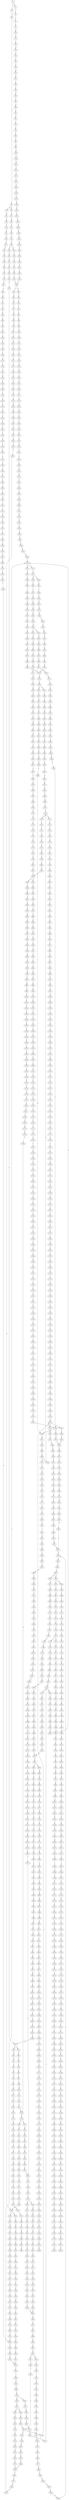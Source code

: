strict digraph  {
	S0 -> S1 [ label = T ];
	S0 -> S2 [ label = C ];
	S1 -> S3 [ label = T ];
	S2 -> S4 [ label = T ];
	S3 -> S5 [ label = T ];
	S4 -> S6 [ label = T ];
	S5 -> S7 [ label = G ];
	S6 -> S8 [ label = G ];
	S6 -> S9 [ label = A ];
	S7 -> S10 [ label = A ];
	S8 -> S11 [ label = A ];
	S9 -> S12 [ label = A ];
	S10 -> S13 [ label = A ];
	S11 -> S14 [ label = A ];
	S12 -> S15 [ label = A ];
	S13 -> S16 [ label = C ];
	S14 -> S17 [ label = C ];
	S15 -> S18 [ label = C ];
	S16 -> S19 [ label = A ];
	S17 -> S20 [ label = A ];
	S18 -> S21 [ label = A ];
	S19 -> S22 [ label = G ];
	S20 -> S23 [ label = G ];
	S21 -> S24 [ label = G ];
	S22 -> S25 [ label = T ];
	S23 -> S26 [ label = G ];
	S24 -> S27 [ label = G ];
	S25 -> S28 [ label = T ];
	S26 -> S29 [ label = G ];
	S26 -> S30 [ label = T ];
	S27 -> S31 [ label = T ];
	S28 -> S32 [ label = G ];
	S29 -> S33 [ label = T ];
	S30 -> S34 [ label = C ];
	S31 -> S35 [ label = C ];
	S32 -> S36 [ label = A ];
	S33 -> S37 [ label = C ];
	S34 -> S38 [ label = C ];
	S35 -> S39 [ label = T ];
	S36 -> S40 [ label = C ];
	S37 -> S41 [ label = C ];
	S38 -> S42 [ label = C ];
	S39 -> S43 [ label = C ];
	S40 -> S44 [ label = T ];
	S41 -> S45 [ label = G ];
	S42 -> S46 [ label = T ];
	S43 -> S47 [ label = T ];
	S44 -> S48 [ label = G ];
	S45 -> S49 [ label = C ];
	S46 -> S50 [ label = T ];
	S47 -> S51 [ label = C ];
	S48 -> S52 [ label = T ];
	S49 -> S53 [ label = C ];
	S50 -> S54 [ label = C ];
	S51 -> S55 [ label = C ];
	S52 -> S56 [ label = A ];
	S53 -> S57 [ label = G ];
	S54 -> S58 [ label = T ];
	S54 -> S59 [ label = G ];
	S55 -> S60 [ label = G ];
	S56 -> S61 [ label = C ];
	S57 -> S62 [ label = C ];
	S57 -> S63 [ label = G ];
	S58 -> S64 [ label = C ];
	S59 -> S65 [ label = C ];
	S60 -> S66 [ label = T ];
	S61 -> S67 [ label = A ];
	S62 -> S68 [ label = A ];
	S63 -> S69 [ label = A ];
	S64 -> S70 [ label = G ];
	S65 -> S71 [ label = A ];
	S66 -> S72 [ label = A ];
	S67 -> S73 [ label = C ];
	S68 -> S74 [ label = C ];
	S69 -> S75 [ label = A ];
	S70 -> S76 [ label = T ];
	S71 -> S77 [ label = C ];
	S72 -> S78 [ label = C ];
	S73 -> S79 [ label = T ];
	S74 -> S80 [ label = G ];
	S75 -> S81 [ label = C ];
	S76 -> S82 [ label = A ];
	S77 -> S83 [ label = G ];
	S78 -> S84 [ label = A ];
	S79 -> S85 [ label = T ];
	S80 -> S86 [ label = C ];
	S81 -> S87 [ label = T ];
	S82 -> S88 [ label = C ];
	S83 -> S89 [ label = T ];
	S84 -> S90 [ label = T ];
	S85 -> S91 [ label = G ];
	S86 -> S92 [ label = G ];
	S87 -> S93 [ label = G ];
	S88 -> S94 [ label = G ];
	S89 -> S95 [ label = G ];
	S90 -> S96 [ label = G ];
	S91 -> S97 [ label = G ];
	S92 -> S98 [ label = C ];
	S93 -> S99 [ label = C ];
	S94 -> S100 [ label = G ];
	S95 -> S101 [ label = G ];
	S96 -> S102 [ label = G ];
	S97 -> S103 [ label = A ];
	S98 -> S104 [ label = A ];
	S99 -> S105 [ label = A ];
	S100 -> S106 [ label = C ];
	S101 -> S107 [ label = C ];
	S102 -> S108 [ label = C ];
	S103 -> S109 [ label = G ];
	S104 -> S110 [ label = G ];
	S105 -> S111 [ label = A ];
	S106 -> S112 [ label = T ];
	S107 -> S113 [ label = G ];
	S108 -> S114 [ label = G ];
	S109 -> S115 [ label = A ];
	S110 -> S116 [ label = C ];
	S111 -> S117 [ label = C ];
	S112 -> S118 [ label = A ];
	S113 -> S119 [ label = T ];
	S114 -> S120 [ label = C ];
	S115 -> S121 [ label = C ];
	S116 -> S122 [ label = C ];
	S117 -> S123 [ label = C ];
	S118 -> S124 [ label = C ];
	S119 -> S125 [ label = C ];
	S120 -> S126 [ label = C ];
	S121 -> S127 [ label = C ];
	S122 -> S128 [ label = G ];
	S123 -> S129 [ label = A ];
	S124 -> S130 [ label = T ];
	S125 -> S131 [ label = C ];
	S126 -> S132 [ label = C ];
	S127 -> S133 [ label = C ];
	S128 -> S134 [ label = G ];
	S129 -> S135 [ label = G ];
	S130 -> S136 [ label = G ];
	S131 -> S137 [ label = C ];
	S132 -> S138 [ label = C ];
	S133 -> S139 [ label = C ];
	S134 -> S140 [ label = C ];
	S134 -> S141 [ label = T ];
	S135 -> S142 [ label = A ];
	S136 -> S143 [ label = G ];
	S137 -> S144 [ label = C ];
	S138 -> S145 [ label = C ];
	S139 -> S146 [ label = C ];
	S140 -> S147 [ label = A ];
	S141 -> S148 [ label = G ];
	S142 -> S149 [ label = A ];
	S143 -> S150 [ label = T ];
	S144 -> S151 [ label = A ];
	S145 -> S152 [ label = A ];
	S146 -> S153 [ label = C ];
	S147 -> S154 [ label = C ];
	S148 -> S155 [ label = G ];
	S149 -> S156 [ label = C ];
	S150 -> S157 [ label = G ];
	S151 -> S158 [ label = C ];
	S152 -> S159 [ label = C ];
	S153 -> S160 [ label = T ];
	S154 -> S161 [ label = T ];
	S155 -> S162 [ label = A ];
	S156 -> S163 [ label = A ];
	S157 -> S164 [ label = C ];
	S158 -> S165 [ label = T ];
	S159 -> S166 [ label = T ];
	S160 -> S167 [ label = T ];
	S161 -> S168 [ label = T ];
	S162 -> S169 [ label = A ];
	S163 -> S170 [ label = G ];
	S164 -> S171 [ label = T ];
	S165 -> S172 [ label = T ];
	S166 -> S173 [ label = T ];
	S167 -> S174 [ label = C ];
	S168 -> S175 [ label = C ];
	S169 -> S176 [ label = G ];
	S170 -> S177 [ label = C ];
	S171 -> S178 [ label = A ];
	S172 -> S179 [ label = G ];
	S173 -> S180 [ label = T ];
	S174 -> S181 [ label = A ];
	S175 -> S182 [ label = A ];
	S176 -> S183 [ label = A ];
	S177 -> S184 [ label = C ];
	S178 -> S185 [ label = C ];
	S179 -> S186 [ label = A ];
	S180 -> S187 [ label = A ];
	S181 -> S188 [ label = G ];
	S182 -> S189 [ label = G ];
	S183 -> S190 [ label = A ];
	S184 -> S191 [ label = G ];
	S185 -> S192 [ label = T ];
	S186 -> S193 [ label = G ];
	S187 -> S194 [ label = G ];
	S188 -> S195 [ label = A ];
	S189 -> S196 [ label = C ];
	S190 -> S197 [ label = C ];
	S191 -> S198 [ label = T ];
	S192 -> S199 [ label = G ];
	S193 -> S200 [ label = C ];
	S194 -> S201 [ label = C ];
	S195 -> S202 [ label = G ];
	S196 -> S203 [ label = C ];
	S197 -> S204 [ label = G ];
	S198 -> S205 [ label = C ];
	S199 -> S206 [ label = T ];
	S200 -> S207 [ label = C ];
	S201 -> S208 [ label = C ];
	S202 -> S209 [ label = G ];
	S203 -> S210 [ label = G ];
	S204 -> S211 [ label = G ];
	S205 -> S212 [ label = C ];
	S206 -> S213 [ label = A ];
	S207 -> S214 [ label = G ];
	S208 -> S215 [ label = G ];
	S209 -> S216 [ label = T ];
	S210 -> S217 [ label = C ];
	S211 -> S218 [ label = C ];
	S212 -> S219 [ label = T ];
	S213 -> S220 [ label = A ];
	S214 -> S221 [ label = C ];
	S215 -> S222 [ label = T ];
	S216 -> S223 [ label = C ];
	S217 -> S224 [ label = C ];
	S218 -> S225 [ label = A ];
	S219 -> S226 [ label = C ];
	S220 -> S227 [ label = C ];
	S221 -> S228 [ label = C ];
	S222 -> S229 [ label = C ];
	S223 -> S230 [ label = C ];
	S224 -> S231 [ label = C ];
	S225 -> S232 [ label = C ];
	S226 -> S233 [ label = T ];
	S227 -> S234 [ label = A ];
	S228 -> S235 [ label = C ];
	S229 -> S236 [ label = C ];
	S230 -> S237 [ label = C ];
	S231 -> S238 [ label = C ];
	S232 -> S239 [ label = C ];
	S232 -> S240 [ label = T ];
	S233 -> S241 [ label = G ];
	S234 -> S242 [ label = C ];
	S235 -> S243 [ label = C ];
	S236 -> S244 [ label = C ];
	S237 -> S245 [ label = T ];
	S238 -> S246 [ label = T ];
	S239 -> S247 [ label = G ];
	S240 -> S248 [ label = G ];
	S241 -> S249 [ label = T ];
	S242 -> S250 [ label = A ];
	S243 -> S246 [ label = T ];
	S244 -> S251 [ label = A ];
	S245 -> S252 [ label = T ];
	S246 -> S253 [ label = T ];
	S246 -> S254 [ label = C ];
	S247 -> S255 [ label = G ];
	S248 -> S256 [ label = G ];
	S249 -> S257 [ label = C ];
	S250 -> S258 [ label = C ];
	S251 -> S259 [ label = C ];
	S252 -> S54 [ label = C ];
	S253 -> S260 [ label = C ];
	S254 -> S261 [ label = C ];
	S255 -> S262 [ label = G ];
	S256 -> S263 [ label = G ];
	S257 -> S264 [ label = G ];
	S258 -> S265 [ label = G ];
	S259 -> S266 [ label = C ];
	S260 -> S267 [ label = A ];
	S261 -> S268 [ label = A ];
	S262 -> S269 [ label = A ];
	S263 -> S270 [ label = A ];
	S264 -> S271 [ label = T ];
	S265 -> S272 [ label = C ];
	S266 -> S273 [ label = A ];
	S267 -> S274 [ label = C ];
	S268 -> S275 [ label = C ];
	S269 -> S276 [ label = A ];
	S270 -> S277 [ label = A ];
	S271 -> S278 [ label = G ];
	S272 -> S279 [ label = T ];
	S273 -> S280 [ label = C ];
	S274 -> S281 [ label = G ];
	S275 -> S282 [ label = C ];
	S276 -> S283 [ label = T ];
	S277 -> S284 [ label = C ];
	S278 -> S285 [ label = G ];
	S279 -> S286 [ label = C ];
	S280 -> S287 [ label = C ];
	S281 -> S288 [ label = C ];
	S282 -> S289 [ label = C ];
	S283 -> S290 [ label = T ];
	S284 -> S291 [ label = T ];
	S285 -> S292 [ label = T ];
	S286 -> S293 [ label = C ];
	S287 -> S294 [ label = G ];
	S288 -> S295 [ label = T ];
	S289 -> S296 [ label = G ];
	S290 -> S297 [ label = G ];
	S291 -> S298 [ label = G ];
	S292 -> S299 [ label = A ];
	S293 -> S300 [ label = T ];
	S294 -> S301 [ label = A ];
	S295 -> S302 [ label = C ];
	S296 -> S303 [ label = C ];
	S297 -> S304 [ label = A ];
	S298 -> S305 [ label = G ];
	S300 -> S306 [ label = A ];
	S301 -> S307 [ label = T ];
	S302 -> S308 [ label = C ];
	S303 -> S309 [ label = C ];
	S304 -> S310 [ label = A ];
	S305 -> S311 [ label = A ];
	S306 -> S312 [ label = G ];
	S307 -> S313 [ label = C ];
	S308 -> S314 [ label = G ];
	S309 -> S315 [ label = G ];
	S310 -> S316 [ label = C ];
	S311 -> S317 [ label = C ];
	S312 -> S318 [ label = A ];
	S313 -> S319 [ label = G ];
	S314 -> S320 [ label = G ];
	S315 -> S321 [ label = G ];
	S316 -> S322 [ label = C ];
	S317 -> S323 [ label = C ];
	S318 -> S324 [ label = A ];
	S319 -> S325 [ label = G ];
	S320 -> S326 [ label = T ];
	S321 -> S327 [ label = T ];
	S322 -> S328 [ label = C ];
	S323 -> S329 [ label = C ];
	S324 -> S330 [ label = C ];
	S325 -> S331 [ label = T ];
	S326 -> S332 [ label = T ];
	S327 -> S333 [ label = C ];
	S328 -> S334 [ label = G ];
	S329 -> S335 [ label = G ];
	S330 -> S336 [ label = T ];
	S331 -> S337 [ label = T ];
	S332 -> S338 [ label = G ];
	S333 -> S339 [ label = C ];
	S334 -> S340 [ label = T ];
	S335 -> S341 [ label = T ];
	S336 -> S342 [ label = T ];
	S337 -> S343 [ label = C ];
	S338 -> S344 [ label = C ];
	S339 -> S345 [ label = C ];
	S340 -> S346 [ label = C ];
	S341 -> S347 [ label = C ];
	S342 -> S348 [ label = C ];
	S343 -> S349 [ label = C ];
	S344 -> S350 [ label = A ];
	S345 -> S351 [ label = A ];
	S346 -> S352 [ label = T ];
	S347 -> S353 [ label = T ];
	S348 -> S354 [ label = A ];
	S349 -> S355 [ label = A ];
	S350 -> S356 [ label = C ];
	S351 -> S357 [ label = G ];
	S352 -> S358 [ label = C ];
	S353 -> S359 [ label = C ];
	S354 -> S360 [ label = A ];
	S355 -> S361 [ label = G ];
	S356 -> S362 [ label = T ];
	S357 -> S363 [ label = T ];
	S358 -> S364 [ label = G ];
	S359 -> S364 [ label = G ];
	S360 -> S365 [ label = C ];
	S361 -> S366 [ label = T ];
	S362 -> S367 [ label = G ];
	S363 -> S368 [ label = G ];
	S364 -> S369 [ label = G ];
	S365 -> S370 [ label = C ];
	S365 -> S371 [ label = T ];
	S366 -> S372 [ label = G ];
	S367 -> S373 [ label = G ];
	S368 -> S374 [ label = G ];
	S369 -> S375 [ label = C ];
	S370 -> S376 [ label = G ];
	S371 -> S377 [ label = G ];
	S372 -> S378 [ label = G ];
	S373 -> S379 [ label = T ];
	S374 -> S380 [ label = T ];
	S375 -> S381 [ label = A ];
	S376 -> S382 [ label = G ];
	S377 -> S383 [ label = G ];
	S377 -> S384 [ label = C ];
	S378 -> S385 [ label = T ];
	S379 -> S386 [ label = C ];
	S380 -> S387 [ label = C ];
	S381 -> S388 [ label = C ];
	S382 -> S389 [ label = C ];
	S383 -> S390 [ label = C ];
	S384 -> S391 [ label = C ];
	S385 -> S392 [ label = C ];
	S386 -> S393 [ label = G ];
	S387 -> S394 [ label = G ];
	S388 -> S395 [ label = C ];
	S389 -> S396 [ label = C ];
	S390 -> S397 [ label = C ];
	S391 -> S398 [ label = C ];
	S392 -> S394 [ label = G ];
	S393 -> S399 [ label = T ];
	S394 -> S400 [ label = T ];
	S395 -> S401 [ label = G ];
	S396 -> S402 [ label = C ];
	S397 -> S403 [ label = C ];
	S398 -> S404 [ label = T ];
	S399 -> S405 [ label = C ];
	S400 -> S406 [ label = C ];
	S401 -> S407 [ label = A ];
	S402 -> S408 [ label = A ];
	S403 -> S409 [ label = A ];
	S404 -> S410 [ label = A ];
	S405 -> S411 [ label = C ];
	S406 -> S412 [ label = C ];
	S407 -> S413 [ label = G ];
	S407 -> S414 [ label = A ];
	S408 -> S415 [ label = G ];
	S409 -> S416 [ label = G ];
	S410 -> S417 [ label = G ];
	S411 -> S418 [ label = G ];
	S412 -> S418 [ label = G ];
	S413 -> S419 [ label = T ];
	S414 -> S420 [ label = T ];
	S415 -> S421 [ label = T ];
	S416 -> S422 [ label = G ];
	S417 -> S423 [ label = G ];
	S418 -> S424 [ label = T ];
	S419 -> S425 [ label = C ];
	S420 -> S426 [ label = G ];
	S421 -> S427 [ label = T ];
	S422 -> S428 [ label = T ];
	S423 -> S429 [ label = T ];
	S424 -> S430 [ label = C ];
	S425 -> S431 [ label = C ];
	S426 -> S432 [ label = T ];
	S427 -> S433 [ label = G ];
	S428 -> S434 [ label = G ];
	S429 -> S435 [ label = G ];
	S430 -> S436 [ label = A ];
	S431 -> S437 [ label = A ];
	S431 -> S438 [ label = T ];
	S432 -> S439 [ label = A ];
	S433 -> S440 [ label = T ];
	S434 -> S441 [ label = C ];
	S434 -> S442 [ label = G ];
	S435 -> S443 [ label = T ];
	S436 -> S444 [ label = C ];
	S437 -> S445 [ label = G ];
	S438 -> S446 [ label = C ];
	S439 -> S447 [ label = G ];
	S440 -> S448 [ label = G ];
	S441 -> S449 [ label = G ];
	S442 -> S450 [ label = G ];
	S443 -> S451 [ label = G ];
	S444 -> S452 [ label = C ];
	S445 -> S453 [ label = T ];
	S445 -> S454 [ label = C ];
	S446 -> S455 [ label = G ];
	S447 -> S456 [ label = T ];
	S448 -> S457 [ label = C ];
	S449 -> S458 [ label = C ];
	S450 -> S459 [ label = C ];
	S451 -> S460 [ label = C ];
	S452 -> S461 [ label = C ];
	S452 -> S462 [ label = G ];
	S453 -> S463 [ label = A ];
	S454 -> S464 [ label = T ];
	S455 -> S465 [ label = A ];
	S456 -> S466 [ label = T ];
	S457 -> S467 [ label = G ];
	S458 -> S468 [ label = G ];
	S459 -> S469 [ label = T ];
	S460 -> S470 [ label = G ];
	S461 -> S471 [ label = T ];
	S462 -> S472 [ label = A ];
	S463 -> S473 [ label = G ];
	S464 -> S474 [ label = T ];
	S465 -> S475 [ label = A ];
	S466 -> S476 [ label = T ];
	S467 -> S477 [ label = T ];
	S468 -> S478 [ label = T ];
	S469 -> S479 [ label = T ];
	S470 -> S480 [ label = T ];
	S471 -> S481 [ label = G ];
	S472 -> S482 [ label = A ];
	S472 -> S483 [ label = G ];
	S473 -> S484 [ label = G ];
	S474 -> S485 [ label = C ];
	S475 -> S486 [ label = C ];
	S476 -> S487 [ label = C ];
	S477 -> S488 [ label = C ];
	S478 -> S489 [ label = C ];
	S479 -> S490 [ label = C ];
	S480 -> S491 [ label = C ];
	S481 -> S492 [ label = T ];
	S482 -> S493 [ label = T ];
	S483 -> S494 [ label = T ];
	S484 -> S495 [ label = G ];
	S485 -> S496 [ label = A ];
	S486 -> S497 [ label = T ];
	S487 -> S498 [ label = A ];
	S488 -> S499 [ label = G ];
	S489 -> S500 [ label = G ];
	S490 -> S501 [ label = G ];
	S491 -> S502 [ label = G ];
	S492 -> S503 [ label = C ];
	S493 -> S504 [ label = C ];
	S494 -> S505 [ label = C ];
	S495 -> S506 [ label = T ];
	S496 -> S507 [ label = C ];
	S497 -> S508 [ label = T ];
	S498 -> S509 [ label = C ];
	S499 -> S510 [ label = A ];
	S500 -> S511 [ label = T ];
	S501 -> S512 [ label = A ];
	S502 -> S510 [ label = A ];
	S503 -> S513 [ label = C ];
	S504 -> S514 [ label = C ];
	S505 -> S431 [ label = C ];
	S506 -> S515 [ label = C ];
	S507 -> S516 [ label = G ];
	S508 -> S517 [ label = C ];
	S509 -> S518 [ label = T ];
	S510 -> S519 [ label = A ];
	S511 -> S520 [ label = G ];
	S512 -> S521 [ label = A ];
	S513 -> S522 [ label = T ];
	S514 -> S523 [ label = T ];
	S515 -> S524 [ label = A ];
	S516 -> S525 [ label = C ];
	S517 -> S526 [ label = A ];
	S518 -> S527 [ label = C ];
	S519 -> S528 [ label = C ];
	S520 -> S529 [ label = C ];
	S521 -> S530 [ label = C ];
	S522 -> S531 [ label = T ];
	S523 -> S532 [ label = C ];
	S524 -> S533 [ label = C ];
	S525 -> S534 [ label = C ];
	S526 -> S535 [ label = A ];
	S527 -> S536 [ label = C ];
	S528 -> S537 [ label = C ];
	S528 -> S538 [ label = A ];
	S529 -> S539 [ label = A ];
	S530 -> S540 [ label = A ];
	S531 -> S541 [ label = G ];
	S532 -> S542 [ label = G ];
	S533 -> S543 [ label = T ];
	S534 -> S544 [ label = C ];
	S535 -> S365 [ label = C ];
	S536 -> S545 [ label = T ];
	S537 -> S546 [ label = T ];
	S538 -> S547 [ label = C ];
	S539 -> S548 [ label = T ];
	S540 -> S549 [ label = C ];
	S541 -> S550 [ label = A ];
	S541 -> S551 [ label = T ];
	S542 -> S552 [ label = A ];
	S543 -> S553 [ label = C ];
	S544 -> S554 [ label = T ];
	S545 -> S555 [ label = T ];
	S546 -> S556 [ label = T ];
	S547 -> S557 [ label = C ];
	S548 -> S558 [ label = C ];
	S549 -> S559 [ label = G ];
	S550 -> S560 [ label = A ];
	S551 -> S561 [ label = A ];
	S552 -> S562 [ label = A ];
	S553 -> S563 [ label = G ];
	S554 -> S564 [ label = T ];
	S555 -> S565 [ label = T ];
	S556 -> S566 [ label = C ];
	S557 -> S567 [ label = C ];
	S558 -> S568 [ label = C ];
	S559 -> S569 [ label = C ];
	S560 -> S570 [ label = C ];
	S561 -> S571 [ label = G ];
	S562 -> S572 [ label = C ];
	S563 -> S573 [ label = C ];
	S564 -> S574 [ label = C ];
	S565 -> S575 [ label = C ];
	S566 -> S576 [ label = G ];
	S567 -> S577 [ label = G ];
	S568 -> S578 [ label = G ];
	S569 -> S579 [ label = G ];
	S570 -> S580 [ label = T ];
	S571 -> S581 [ label = G ];
	S572 -> S497 [ label = T ];
	S573 -> S582 [ label = T ];
	S574 -> S583 [ label = A ];
	S575 -> S584 [ label = A ];
	S576 -> S585 [ label = T ];
	S577 -> S586 [ label = T ];
	S578 -> S587 [ label = C ];
	S579 -> S588 [ label = C ];
	S580 -> S589 [ label = T ];
	S581 -> S590 [ label = A ];
	S582 -> S591 [ label = T ];
	S583 -> S592 [ label = T ];
	S584 -> S593 [ label = T ];
	S585 -> S594 [ label = A ];
	S586 -> S595 [ label = A ];
	S587 -> S596 [ label = A ];
	S588 -> S597 [ label = A ];
	S589 -> S598 [ label = C ];
	S590 -> S599 [ label = G ];
	S591 -> S600 [ label = C ];
	S592 -> S601 [ label = C ];
	S593 -> S602 [ label = C ];
	S594 -> S603 [ label = C ];
	S595 -> S604 [ label = C ];
	S596 -> S605 [ label = C ];
	S597 -> S606 [ label = C ];
	S598 -> S607 [ label = A ];
	S599 -> S608 [ label = A ];
	S600 -> S609 [ label = A ];
	S601 -> S610 [ label = C ];
	S602 -> S611 [ label = C ];
	S603 -> S612 [ label = T ];
	S604 -> S613 [ label = G ];
	S605 -> S614 [ label = G ];
	S606 -> S615 [ label = G ];
	S607 -> S616 [ label = A ];
	S608 -> S617 [ label = G ];
	S609 -> S618 [ label = T ];
	S610 -> S619 [ label = A ];
	S611 -> S620 [ label = A ];
	S612 -> S621 [ label = T ];
	S613 -> S622 [ label = T ];
	S614 -> S623 [ label = T ];
	S615 -> S624 [ label = T ];
	S616 -> S365 [ label = C ];
	S617 -> S625 [ label = G ];
	S618 -> S626 [ label = C ];
	S619 -> S627 [ label = G ];
	S620 -> S628 [ label = G ];
	S621 -> S629 [ label = C ];
	S622 -> S630 [ label = C ];
	S623 -> S631 [ label = C ];
	S624 -> S632 [ label = C ];
	S625 -> S633 [ label = T ];
	S626 -> S634 [ label = C ];
	S627 -> S635 [ label = A ];
	S628 -> S635 [ label = A ];
	S629 -> S636 [ label = A ];
	S630 -> S637 [ label = C ];
	S631 -> S638 [ label = G ];
	S632 -> S639 [ label = C ];
	S633 -> S640 [ label = C ];
	S634 -> S641 [ label = A ];
	S635 -> S642 [ label = A ];
	S636 -> S643 [ label = A ];
	S637 -> S644 [ label = A ];
	S638 -> S645 [ label = A ];
	S639 -> S646 [ label = A ];
	S640 -> S647 [ label = C ];
	S641 -> S627 [ label = G ];
	S642 -> S648 [ label = C ];
	S643 -> S649 [ label = G ];
	S644 -> S650 [ label = G ];
	S645 -> S651 [ label = G ];
	S646 -> S652 [ label = G ];
	S647 -> S653 [ label = C ];
	S648 -> S654 [ label = C ];
	S649 -> S655 [ label = C ];
	S650 -> S656 [ label = C ];
	S651 -> S657 [ label = C ];
	S652 -> S658 [ label = C ];
	S653 -> S659 [ label = A ];
	S653 -> S660 [ label = G ];
	S654 -> S661 [ label = A ];
	S654 -> S662 [ label = G ];
	S655 -> S663 [ label = G ];
	S656 -> S664 [ label = G ];
	S657 -> S665 [ label = G ];
	S658 -> S666 [ label = T ];
	S658 -> S664 [ label = G ];
	S659 -> S667 [ label = G ];
	S660 -> S668 [ label = G ];
	S661 -> S669 [ label = G ];
	S661 -> S670 [ label = C ];
	S662 -> S671 [ label = G ];
	S663 -> S672 [ label = A ];
	S664 -> S673 [ label = A ];
	S665 -> S674 [ label = A ];
	S666 -> S675 [ label = T ];
	S667 -> S676 [ label = A ];
	S668 -> S677 [ label = A ];
	S669 -> S678 [ label = A ];
	S670 -> S679 [ label = C ];
	S671 -> S680 [ label = A ];
	S672 -> S681 [ label = G ];
	S673 -> S682 [ label = G ];
	S674 -> S683 [ label = G ];
	S675 -> S485 [ label = C ];
	S676 -> S684 [ label = G ];
	S677 -> S685 [ label = G ];
	S678 -> S686 [ label = C ];
	S679 -> S687 [ label = A ];
	S680 -> S688 [ label = C ];
	S681 -> S689 [ label = T ];
	S682 -> S690 [ label = T ];
	S683 -> S691 [ label = T ];
	S684 -> S692 [ label = C ];
	S685 -> S693 [ label = G ];
	S686 -> S694 [ label = T ];
	S687 -> S695 [ label = C ];
	S688 -> S696 [ label = G ];
	S689 -> S697 [ label = C ];
	S690 -> S698 [ label = C ];
	S691 -> S699 [ label = C ];
	S692 -> S700 [ label = C ];
	S693 -> S701 [ label = C ];
	S694 -> S702 [ label = C ];
	S695 -> S703 [ label = C ];
	S696 -> S704 [ label = C ];
	S697 -> S705 [ label = C ];
	S698 -> S706 [ label = C ];
	S698 -> S707 [ label = T ];
	S699 -> S708 [ label = G ];
	S700 -> S709 [ label = A ];
	S701 -> S710 [ label = G ];
	S702 -> S711 [ label = C ];
	S703 -> S712 [ label = C ];
	S704 -> S713 [ label = C ];
	S705 -> S714 [ label = C ];
	S706 -> S714 [ label = C ];
	S707 -> S715 [ label = C ];
	S708 -> S716 [ label = A ];
	S709 -> S717 [ label = C ];
	S710 -> S718 [ label = T ];
	S711 -> S719 [ label = C ];
	S712 -> S720 [ label = C ];
	S713 -> S721 [ label = C ];
	S714 -> S722 [ label = T ];
	S714 -> S723 [ label = G ];
	S715 -> S724 [ label = G ];
	S716 -> S725 [ label = A ];
	S717 -> S726 [ label = G ];
	S718 -> S727 [ label = G ];
	S719 -> S728 [ label = A ];
	S720 -> S729 [ label = T ];
	S721 -> S730 [ label = A ];
	S722 -> S731 [ label = C ];
	S723 -> S732 [ label = C ];
	S724 -> S733 [ label = T ];
	S725 -> S734 [ label = C ];
	S726 -> S735 [ label = G ];
	S727 -> S736 [ label = G ];
	S728 -> S737 [ label = T ];
	S729 -> S738 [ label = T ];
	S730 -> S739 [ label = T ];
	S731 -> S740 [ label = C ];
	S732 -> S741 [ label = C ];
	S733 -> S742 [ label = C ];
	S734 -> S743 [ label = C ];
	S735 -> S744 [ label = T ];
	S736 -> S745 [ label = T ];
	S737 -> S746 [ label = C ];
	S738 -> S747 [ label = C ];
	S739 -> S748 [ label = C ];
	S740 -> S749 [ label = G ];
	S741 -> S750 [ label = T ];
	S742 -> S751 [ label = T ];
	S743 -> S752 [ label = T ];
	S744 -> S753 [ label = T ];
	S745 -> S754 [ label = A ];
	S746 -> S755 [ label = T ];
	S747 -> S756 [ label = C ];
	S747 -> S757 [ label = G ];
	S748 -> S758 [ label = G ];
	S749 -> S759 [ label = G ];
	S750 -> S760 [ label = G ];
	S751 -> S761 [ label = G ];
	S752 -> S762 [ label = G ];
	S753 -> S763 [ label = A ];
	S754 -> S764 [ label = T ];
	S755 -> S765 [ label = G ];
	S756 -> S766 [ label = T ];
	S757 -> S767 [ label = A ];
	S758 -> S768 [ label = T ];
	S759 -> S769 [ label = T ];
	S760 -> S770 [ label = T ];
	S761 -> S771 [ label = T ];
	S762 -> S772 [ label = T ];
	S763 -> S773 [ label = C ];
	S764 -> S774 [ label = G ];
	S765 -> S775 [ label = C ];
	S766 -> S776 [ label = G ];
	S767 -> S777 [ label = T ];
	S768 -> S778 [ label = C ];
	S769 -> S779 [ label = C ];
	S770 -> S780 [ label = C ];
	S771 -> S781 [ label = T ];
	S772 -> S782 [ label = C ];
	S773 -> S783 [ label = T ];
	S774 -> S784 [ label = A ];
	S775 -> S785 [ label = C ];
	S776 -> S786 [ label = T ];
	S777 -> S787 [ label = C ];
	S778 -> S788 [ label = C ];
	S779 -> S789 [ label = T ];
	S780 -> S790 [ label = G ];
	S781 -> S791 [ label = C ];
	S782 -> S792 [ label = G ];
	S783 -> S793 [ label = G ];
	S784 -> S794 [ label = G ];
	S785 -> S795 [ label = A ];
	S786 -> S796 [ label = C ];
	S787 -> S797 [ label = G ];
	S788 -> S798 [ label = T ];
	S789 -> S799 [ label = G ];
	S790 -> S800 [ label = C ];
	S791 -> S801 [ label = C ];
	S792 -> S802 [ label = C ];
	S793 -> S803 [ label = C ];
	S794 -> S804 [ label = C ];
	S795 -> S805 [ label = G ];
	S796 -> S806 [ label = C ];
	S797 -> S807 [ label = T ];
	S798 -> S808 [ label = C ];
	S799 -> S809 [ label = G ];
	S800 -> S810 [ label = G ];
	S801 -> S811 [ label = G ];
	S802 -> S812 [ label = G ];
	S803 -> S813 [ label = A ];
	S804 -> S814 [ label = G ];
	S805 -> S815 [ label = T ];
	S806 -> S816 [ label = T ];
	S807 -> S817 [ label = T ];
	S808 -> S818 [ label = T ];
	S809 -> S819 [ label = A ];
	S810 -> S820 [ label = C ];
	S811 -> S821 [ label = T ];
	S812 -> S820 [ label = C ];
	S813 -> S822 [ label = G ];
	S814 -> S823 [ label = G ];
	S815 -> S824 [ label = C ];
	S816 -> S825 [ label = T ];
	S817 -> S826 [ label = T ];
	S818 -> S827 [ label = T ];
	S819 -> S828 [ label = G ];
	S820 -> S829 [ label = G ];
	S820 -> S830 [ label = A ];
	S821 -> S831 [ label = G ];
	S822 -> S832 [ label = A ];
	S823 -> S833 [ label = T ];
	S824 -> S834 [ label = G ];
	S825 -> S541 [ label = G ];
	S826 -> S835 [ label = G ];
	S827 -> S836 [ label = C ];
	S828 -> S837 [ label = G ];
	S829 -> S838 [ label = A ];
	S830 -> S839 [ label = A ];
	S831 -> S840 [ label = G ];
	S832 -> S841 [ label = C ];
	S833 -> S842 [ label = C ];
	S834 -> S843 [ label = T ];
	S835 -> S844 [ label = T ];
	S836 -> S845 [ label = T ];
	S837 -> S846 [ label = G ];
	S838 -> S847 [ label = G ];
	S839 -> S848 [ label = C ];
	S840 -> S849 [ label = C ];
	S841 -> S850 [ label = G ];
	S842 -> S851 [ label = G ];
	S843 -> S852 [ label = A ];
	S844 -> S853 [ label = A ];
	S845 -> S854 [ label = C ];
	S846 -> S855 [ label = T ];
	S847 -> S856 [ label = C ];
	S848 -> S857 [ label = C ];
	S849 -> S858 [ label = C ];
	S850 -> S859 [ label = G ];
	S851 -> S860 [ label = C ];
	S852 -> S861 [ label = A ];
	S853 -> S862 [ label = G ];
	S854 -> S863 [ label = G ];
	S855 -> S864 [ label = G ];
	S856 -> S865 [ label = A ];
	S857 -> S866 [ label = C ];
	S858 -> S867 [ label = C ];
	S859 -> S868 [ label = A ];
	S860 -> S869 [ label = A ];
	S861 -> S870 [ label = G ];
	S862 -> S871 [ label = G ];
	S863 -> S872 [ label = G ];
	S864 -> S873 [ label = T ];
	S865 -> S874 [ label = G ];
	S866 -> S875 [ label = G ];
	S867 -> S876 [ label = G ];
	S868 -> S877 [ label = C ];
	S869 -> S878 [ label = C ];
	S870 -> S879 [ label = A ];
	S871 -> S880 [ label = A ];
	S872 -> S881 [ label = A ];
	S873 -> S882 [ label = T ];
	S874 -> S883 [ label = T ];
	S875 -> S884 [ label = T ];
	S876 -> S885 [ label = T ];
	S877 -> S886 [ label = A ];
	S878 -> S887 [ label = G ];
	S879 -> S888 [ label = C ];
	S880 -> S889 [ label = A ];
	S881 -> S890 [ label = G ];
	S882 -> S891 [ label = C ];
	S883 -> S892 [ label = G ];
	S884 -> S893 [ label = A ];
	S885 -> S894 [ label = C ];
	S886 -> S895 [ label = C ];
	S887 -> S896 [ label = C ];
	S888 -> S897 [ label = G ];
	S889 -> S898 [ label = A ];
	S890 -> S899 [ label = A ];
	S891 -> S900 [ label = C ];
	S892 -> S901 [ label = C ];
	S893 -> S902 [ label = C ];
	S894 -> S903 [ label = C ];
	S895 -> S904 [ label = A ];
	S896 -> S905 [ label = G ];
	S897 -> S906 [ label = G ];
	S898 -> S907 [ label = G ];
	S899 -> S908 [ label = G ];
	S900 -> S909 [ label = A ];
	S901 -> S910 [ label = A ];
	S902 -> S911 [ label = A ];
	S903 -> S912 [ label = A ];
	S904 -> S913 [ label = C ];
	S905 -> S914 [ label = C ];
	S906 -> S915 [ label = C ];
	S907 -> S916 [ label = G ];
	S908 -> S917 [ label = G ];
	S909 -> S918 [ label = G ];
	S910 -> S919 [ label = A ];
	S911 -> S920 [ label = G ];
	S912 -> S921 [ label = G ];
	S913 -> S922 [ label = C ];
	S914 -> S923 [ label = G ];
	S915 -> S924 [ label = T ];
	S916 -> S925 [ label = T ];
	S917 -> S926 [ label = T ];
	S918 -> S927 [ label = C ];
	S919 -> S928 [ label = C ];
	S920 -> S929 [ label = C ];
	S921 -> S930 [ label = T ];
	S922 -> S931 [ label = T ];
	S923 -> S932 [ label = G ];
	S924 -> S933 [ label = C ];
	S925 -> S934 [ label = C ];
	S926 -> S935 [ label = C ];
	S927 -> S936 [ label = A ];
	S928 -> S937 [ label = A ];
	S929 -> S938 [ label = A ];
	S930 -> S939 [ label = A ];
	S931 -> S940 [ label = C ];
	S932 -> S941 [ label = C ];
	S933 -> S942 [ label = T ];
	S934 -> S943 [ label = C ];
	S935 -> S647 [ label = C ];
	S936 -> S944 [ label = G ];
	S937 -> S945 [ label = G ];
	S938 -> S946 [ label = G ];
	S939 -> S947 [ label = G ];
	S940 -> S948 [ label = T ];
	S941 -> S949 [ label = T ];
	S942 -> S950 [ label = C ];
	S943 -> S951 [ label = C ];
	S944 -> S952 [ label = A ];
	S945 -> S953 [ label = C ];
	S946 -> S954 [ label = G ];
	S947 -> S955 [ label = C ];
	S948 -> S956 [ label = A ];
	S949 -> S957 [ label = G ];
	S950 -> S958 [ label = G ];
	S951 -> S959 [ label = G ];
	S952 -> S960 [ label = T ];
	S953 -> S961 [ label = T ];
	S954 -> S962 [ label = T ];
	S955 -> S963 [ label = T ];
	S956 -> S964 [ label = G ];
	S957 -> S965 [ label = G ];
	S958 -> S966 [ label = A ];
	S959 -> S967 [ label = A ];
	S960 -> S968 [ label = A ];
	S961 -> S969 [ label = A ];
	S962 -> S970 [ label = G ];
	S963 -> S971 [ label = C ];
	S964 -> S972 [ label = A ];
	S965 -> S973 [ label = A ];
	S966 -> S974 [ label = A ];
	S967 -> S975 [ label = A ];
	S968 -> S976 [ label = A ];
	S969 -> S977 [ label = C ];
	S970 -> S978 [ label = C ];
	S971 -> S979 [ label = C ];
	S972 -> S980 [ label = A ];
	S973 -> S981 [ label = A ];
	S974 -> S982 [ label = G ];
	S975 -> S983 [ label = G ];
	S976 -> S984 [ label = A ];
	S977 -> S985 [ label = G ];
	S978 -> S986 [ label = A ];
	S979 -> S987 [ label = A ];
	S980 -> S988 [ label = C ];
	S981 -> S989 [ label = T ];
	S982 -> S990 [ label = T ];
	S983 -> S991 [ label = T ];
	S984 -> S992 [ label = A ];
	S985 -> S993 [ label = A ];
	S986 -> S994 [ label = C ];
	S987 -> S995 [ label = C ];
	S988 -> S996 [ label = G ];
	S989 -> S997 [ label = G ];
	S990 -> S998 [ label = C ];
	S991 -> S999 [ label = C ];
	S992 -> S1000 [ label = A ];
	S993 -> S1001 [ label = G ];
	S994 -> S1002 [ label = G ];
	S995 -> S1003 [ label = C ];
	S996 -> S1004 [ label = A ];
	S997 -> S1005 [ label = G ];
	S998 -> S1006 [ label = G ];
	S999 -> S1007 [ label = G ];
	S1000 -> S1008 [ label = C ];
	S1001 -> S1009 [ label = A ];
	S1002 -> S1010 [ label = C ];
	S1003 -> S1011 [ label = G ];
	S1004 -> S1012 [ label = G ];
	S1005 -> S1013 [ label = G ];
	S1006 -> S1014 [ label = C ];
	S1007 -> S1015 [ label = A ];
	S1008 -> S1016 [ label = T ];
	S1009 -> S1017 [ label = A ];
	S1010 -> S1018 [ label = G ];
	S1011 -> S1019 [ label = G ];
	S1012 -> S1020 [ label = G ];
	S1013 -> S1021 [ label = G ];
	S1014 -> S1022 [ label = G ];
	S1015 -> S1023 [ label = G ];
	S1016 -> S1024 [ label = T ];
	S1017 -> S1025 [ label = C ];
	S1018 -> S1026 [ label = G ];
	S1019 -> S1027 [ label = A ];
	S1020 -> S1028 [ label = T ];
	S1021 -> S1029 [ label = T ];
	S1022 -> S1030 [ label = G ];
	S1023 -> S1031 [ label = G ];
	S1024 -> S1032 [ label = T ];
	S1025 -> S1033 [ label = T ];
	S1026 -> S1034 [ label = T ];
	S1027 -> S1035 [ label = C ];
	S1028 -> S1036 [ label = G ];
	S1029 -> S1037 [ label = C ];
	S1030 -> S1038 [ label = C ];
	S1031 -> S1039 [ label = T ];
	S1032 -> S1040 [ label = G ];
	S1033 -> S1041 [ label = G ];
	S1034 -> S1042 [ label = G ];
	S1035 -> S1043 [ label = G ];
	S1036 -> S1044 [ label = T ];
	S1037 -> S1045 [ label = C ];
	S1038 -> S1046 [ label = T ];
	S1039 -> S1047 [ label = A ];
	S1040 -> S1048 [ label = C ];
	S1041 -> S1049 [ label = G ];
	S1042 -> S1050 [ label = C ];
	S1043 -> S1051 [ label = T ];
	S1044 -> S1052 [ label = C ];
	S1045 -> S1053 [ label = G ];
	S1046 -> S1054 [ label = A ];
	S1047 -> S1055 [ label = T ];
	S1048 -> S1056 [ label = C ];
	S1049 -> S1057 [ label = C ];
	S1050 -> S1058 [ label = C ];
	S1051 -> S1059 [ label = C ];
	S1052 -> S1060 [ label = C ];
	S1053 -> S1061 [ label = C ];
	S1054 -> S1062 [ label = T ];
	S1055 -> S1063 [ label = A ];
	S1056 -> S1064 [ label = G ];
	S1057 -> S1065 [ label = G ];
	S1058 -> S1066 [ label = G ];
	S1059 -> S1067 [ label = G ];
	S1060 -> S1068 [ label = C ];
	S1061 -> S1069 [ label = C ];
	S1062 -> S1070 [ label = A ];
	S1063 -> S1071 [ label = A ];
	S1064 -> S1072 [ label = T ];
	S1065 -> S1073 [ label = C ];
	S1066 -> S1074 [ label = C ];
	S1067 -> S1075 [ label = T ];
	S1068 -> S1076 [ label = T ];
	S1069 -> S57 [ label = G ];
	S1070 -> S1077 [ label = G ];
	S1071 -> S1078 [ label = G ];
	S1072 -> S1079 [ label = A ];
	S1073 -> S1080 [ label = A ];
	S1074 -> S1081 [ label = A ];
	S1075 -> S1082 [ label = G ];
	S1076 -> S1083 [ label = G ];
	S1077 -> S1084 [ label = T ];
	S1078 -> S1085 [ label = T ];
	S1079 -> S1086 [ label = G ];
	S1080 -> S1087 [ label = G ];
	S1081 -> S1088 [ label = A ];
	S1082 -> S1089 [ label = A ];
	S1083 -> S1090 [ label = T ];
	S1084 -> S1091 [ label = A ];
	S1085 -> S1092 [ label = C ];
	S1086 -> S1093 [ label = C ];
	S1087 -> S1094 [ label = C ];
	S1088 -> S1095 [ label = C ];
	S1089 -> S1096 [ label = C ];
	S1090 -> S1097 [ label = C ];
	S1091 -> S1098 [ label = G ];
	S1092 -> S1099 [ label = G ];
	S1093 -> S1100 [ label = C ];
	S1094 -> S1101 [ label = G ];
	S1095 -> S1102 [ label = C ];
	S1096 -> S1103 [ label = C ];
	S1097 -> S1104 [ label = C ];
	S1098 -> S1105 [ label = C ];
	S1099 -> S1106 [ label = T ];
	S1100 -> S1107 [ label = G ];
	S1101 -> S1108 [ label = G ];
	S1102 -> S1109 [ label = A ];
	S1103 -> S1110 [ label = G ];
	S1104 -> S1111 [ label = T ];
	S1105 -> S1112 [ label = C ];
	S1106 -> S1113 [ label = G ];
	S1107 -> S1114 [ label = G ];
	S1108 -> S1115 [ label = G ];
	S1109 -> S1116 [ label = G ];
	S1110 -> S1117 [ label = G ];
	S1111 -> S1118 [ label = A ];
	S1112 -> S1119 [ label = G ];
	S1113 -> S1120 [ label = G ];
	S1114 -> S1121 [ label = T ];
	S1115 -> S1122 [ label = T ];
	S1116 -> S1123 [ label = T ];
	S1117 -> S1124 [ label = T ];
	S1118 -> S1125 [ label = C ];
	S1119 -> S1126 [ label = A ];
	S1120 -> S1127 [ label = T ];
	S1121 -> S1128 [ label = G ];
	S1122 -> S1129 [ label = G ];
	S1123 -> S1130 [ label = C ];
	S1124 -> S1131 [ label = C ];
	S1125 -> S1132 [ label = T ];
	S1126 -> S1133 [ label = A ];
	S1127 -> S1134 [ label = A ];
	S1128 -> S1135 [ label = A ];
	S1129 -> S1136 [ label = C ];
	S1130 -> S1137 [ label = G ];
	S1131 -> S1138 [ label = G ];
	S1132 -> S1139 [ label = A ];
	S1133 -> S1140 [ label = A ];
	S1134 -> S1141 [ label = C ];
	S1135 -> S1142 [ label = C ];
	S1136 -> S1143 [ label = C ];
	S1137 -> S1144 [ label = C ];
	S1138 -> S1145 [ label = C ];
	S1139 -> S1146 [ label = C ];
	S1140 -> S1147 [ label = C ];
	S1141 -> S1148 [ label = C ];
	S1142 -> S1149 [ label = G ];
	S1143 -> S1150 [ label = G ];
	S1144 -> S1151 [ label = G ];
	S1145 -> S1152 [ label = G ];
	S1146 -> S1153 [ label = C ];
	S1147 -> S1154 [ label = C ];
	S1148 -> S1155 [ label = G ];
	S1149 -> S1156 [ label = T ];
	S1150 -> S1157 [ label = C ];
	S1151 -> S1158 [ label = C ];
	S1152 -> S1159 [ label = T ];
	S1153 -> S1160 [ label = A ];
	S1154 -> S1161 [ label = C ];
	S1155 -> S1162 [ label = G ];
	S1156 -> S1163 [ label = G ];
	S1157 -> S1164 [ label = C ];
	S1158 -> S1165 [ label = A ];
	S1159 -> S1166 [ label = A ];
	S1160 -> S1167 [ label = G ];
	S1161 -> S1168 [ label = C ];
	S1162 -> S1169 [ label = T ];
	S1163 -> S1170 [ label = G ];
	S1164 -> S1171 [ label = G ];
	S1165 -> S1172 [ label = G ];
	S1166 -> S1173 [ label = G ];
	S1167 -> S1174 [ label = G ];
	S1168 -> S1175 [ label = G ];
	S1169 -> S1176 [ label = G ];
	S1170 -> S1177 [ label = G ];
	S1171 -> S1178 [ label = G ];
	S1172 -> S1179 [ label = C ];
	S1173 -> S1180 [ label = C ];
	S1174 -> S1181 [ label = A ];
	S1175 -> S1182 [ label = A ];
	S1176 -> S1183 [ label = G ];
	S1177 -> S1184 [ label = T ];
	S1178 -> S1185 [ label = T ];
	S1179 -> S1186 [ label = C ];
	S1180 -> S1187 [ label = C ];
	S1181 -> S1188 [ label = G ];
	S1182 -> S1189 [ label = C ];
	S1183 -> S1190 [ label = T ];
	S1184 -> S1191 [ label = A ];
	S1185 -> S1192 [ label = G ];
	S1186 -> S128 [ label = G ];
	S1187 -> S1193 [ label = G ];
	S1188 -> S1194 [ label = A ];
	S1189 -> S1195 [ label = T ];
	S1190 -> S1196 [ label = T ];
	S1191 -> S1197 [ label = C ];
	S1192 -> S1198 [ label = G ];
	S1193 -> S1199 [ label = C ];
	S1194 -> S1200 [ label = G ];
	S1195 -> S1201 [ label = A ];
	S1196 -> S1202 [ label = A ];
	S1197 -> S1203 [ label = T ];
	S1198 -> S1204 [ label = T ];
	S1199 -> S1205 [ label = T ];
	S1200 -> S1206 [ label = T ];
	S1201 -> S1207 [ label = G ];
	S1202 -> S1208 [ label = G ];
	S1203 -> S1209 [ label = A ];
	S1204 -> S1210 [ label = G ];
	S1205 -> S1211 [ label = G ];
	S1206 -> S1212 [ label = C ];
	S1207 -> S1213 [ label = A ];
	S1208 -> S1214 [ label = A ];
	S1209 -> S1215 [ label = T ];
	S1210 -> S1216 [ label = G ];
	S1211 -> S1217 [ label = G ];
	S1212 -> S1218 [ label = A ];
	S1213 -> S1219 [ label = A ];
	S1214 -> S1220 [ label = A ];
	S1215 -> S1221 [ label = T ];
	S1216 -> S1222 [ label = A ];
	S1217 -> S1223 [ label = A ];
	S1218 -> S1224 [ label = G ];
	S1219 -> S1225 [ label = T ];
	S1220 -> S1226 [ label = G ];
	S1221 -> S1227 [ label = G ];
	S1222 -> S1228 [ label = A ];
	S1223 -> S1229 [ label = A ];
	S1224 -> S1230 [ label = G ];
	S1225 -> S1231 [ label = C ];
	S1226 -> S1232 [ label = G ];
	S1227 -> S1233 [ label = G ];
	S1228 -> S1234 [ label = C ];
	S1229 -> S1235 [ label = G ];
	S1230 -> S1236 [ label = A ];
	S1231 -> S1237 [ label = G ];
	S1232 -> S1238 [ label = G ];
	S1233 -> S1239 [ label = A ];
	S1234 -> S1240 [ label = C ];
	S1235 -> S1241 [ label = A ];
	S1236 -> S1242 [ label = C ];
	S1237 -> S1243 [ label = G ];
	S1238 -> S1244 [ label = G ];
	S1239 -> S1245 [ label = A ];
	S1240 -> S1246 [ label = T ];
	S1241 -> S1247 [ label = A ];
	S1242 -> S1248 [ label = C ];
	S1243 -> S1249 [ label = G ];
	S1244 -> S1250 [ label = G ];
	S1245 -> S1251 [ label = C ];
	S1246 -> S1252 [ label = C ];
	S1247 -> S1253 [ label = C ];
	S1248 -> S1254 [ label = A ];
	S1249 -> S1255 [ label = T ];
	S1250 -> S1256 [ label = T ];
	S1251 -> S1257 [ label = G ];
	S1252 -> S1258 [ label = G ];
	S1253 -> S204 [ label = G ];
	S1254 -> S1259 [ label = G ];
	S1255 -> S1260 [ label = A ];
	S1256 -> S1261 [ label = C ];
	S1257 -> S1262 [ label = G ];
	S1258 -> S1263 [ label = G ];
	S1259 -> S1264 [ label = T ];
	S1260 -> S1265 [ label = T ];
	S1261 -> S1266 [ label = C ];
	S1262 -> S1267 [ label = T ];
	S1263 -> S1268 [ label = C ];
	S1264 -> S1269 [ label = C ];
	S1265 -> S1270 [ label = C ];
	S1266 -> S1271 [ label = G ];
	S1267 -> S1272 [ label = A ];
	S1268 -> S1273 [ label = A ];
	S1269 -> S1274 [ label = T ];
	S1270 -> S1275 [ label = C ];
	S1271 -> S1276 [ label = T ];
	S1272 -> S1277 [ label = C ];
	S1273 -> S1278 [ label = C ];
	S1274 -> S1279 [ label = C ];
	S1275 -> S1280 [ label = C ];
	S1276 -> S1281 [ label = C ];
	S1277 -> S1282 [ label = G ];
	S1278 -> S1283 [ label = G ];
	S1279 -> S1284 [ label = T ];
	S1280 -> S1285 [ label = G ];
	S1281 -> S1286 [ label = G ];
	S1282 -> S1287 [ label = A ];
	S1283 -> S1288 [ label = C ];
	S1284 -> S1289 [ label = G ];
	S1285 -> S1290 [ label = A ];
	S1286 -> S1291 [ label = G ];
	S1287 -> S1292 [ label = A ];
	S1288 -> S1293 [ label = G ];
	S1289 -> S1294 [ label = T ];
	S1290 -> S1295 [ label = A ];
	S1291 -> S1296 [ label = A ];
	S1292 -> S1297 [ label = G ];
	S1293 -> S1298 [ label = C ];
	S1294 -> S1299 [ label = A ];
	S1295 -> S1300 [ label = A ];
	S1296 -> S1301 [ label = A ];
	S1297 -> S1302 [ label = A ];
	S1298 -> S1303 [ label = G ];
	S1300 -> S1304 [ label = G ];
	S1301 -> S1305 [ label = C ];
	S1302 -> S1306 [ label = A ];
	S1303 -> S1307 [ label = C ];
	S1304 -> S1308 [ label = T ];
	S1305 -> S1309 [ label = T ];
	S1306 -> S1310 [ label = G ];
	S1307 -> S1311 [ label = G ];
	S1308 -> S1312 [ label = G ];
	S1309 -> S1313 [ label = A ];
	S1310 -> S1314 [ label = T ];
	S1311 -> S1315 [ label = T ];
	S1312 -> S1316 [ label = T ];
	S1313 -> S1317 [ label = C ];
	S1314 -> S1318 [ label = G ];
	S1315 -> S1319 [ label = C ];
	S1316 -> S1320 [ label = C ];
	S1317 -> S1321 [ label = A ];
	S1318 -> S1322 [ label = T ];
	S1319 -> S1323 [ label = G ];
	S1320 -> S1324 [ label = G ];
	S1321 -> S1325 [ label = A ];
	S1322 -> S1326 [ label = C ];
	S1323 -> S1327 [ label = A ];
	S1324 -> S1328 [ label = T ];
	S1325 -> S1329 [ label = C ];
	S1326 -> S1330 [ label = C ];
	S1327 -> S1331 [ label = C ];
	S1328 -> S1332 [ label = C ];
	S1329 -> S1333 [ label = G ];
	S1330 -> S1334 [ label = T ];
	S1331 -> S1335 [ label = G ];
	S1332 -> S1336 [ label = G ];
	S1333 -> S1337 [ label = A ];
	S1334 -> S1338 [ label = G ];
	S1335 -> S1339 [ label = C ];
	S1336 -> S1340 [ label = G ];
	S1337 -> S1341 [ label = A ];
	S1338 -> S1342 [ label = G ];
	S1339 -> S1343 [ label = G ];
	S1340 -> S1344 [ label = A ];
	S1341 -> S1345 [ label = A ];
	S1342 -> S1346 [ label = C ];
	S1343 -> S1347 [ label = C ];
	S1344 -> S1348 [ label = A ];
	S1345 -> S1349 [ label = A ];
	S1346 -> S1350 [ label = C ];
	S1347 -> S1351 [ label = C ];
	S1348 -> S1352 [ label = C ];
	S1349 -> S1353 [ label = C ];
	S1350 -> S1354 [ label = T ];
	S1351 -> S1355 [ label = T ];
	S1352 -> S1356 [ label = A ];
	S1353 -> S1357 [ label = A ];
	S1354 -> S1358 [ label = G ];
	S1355 -> S1359 [ label = C ];
	S1356 -> S1360 [ label = G ];
	S1357 -> S1361 [ label = G ];
	S1358 -> S1362 [ label = G ];
	S1359 -> S1363 [ label = G ];
	S1360 -> S1364 [ label = G ];
	S1361 -> S1365 [ label = A ];
	S1362 -> S1366 [ label = G ];
	S1363 -> S1367 [ label = G ];
	S1364 -> S1368 [ label = A ];
	S1365 -> S1369 [ label = A ];
	S1366 -> S1370 [ label = T ];
	S1367 -> S1371 [ label = G ];
	S1368 -> S1372 [ label = A ];
	S1369 -> S1373 [ label = G ];
	S1370 -> S1374 [ label = C ];
	S1371 -> S1375 [ label = C ];
	S1372 -> S1376 [ label = T ];
	S1373 -> S1377 [ label = G ];
	S1374 -> S1378 [ label = C ];
	S1375 -> S1379 [ label = T ];
	S1376 -> S1380 [ label = A ];
	S1377 -> S1381 [ label = G ];
	S1378 -> S1382 [ label = C ];
	S1379 -> S1383 [ label = C ];
	S1380 -> S1384 [ label = G ];
	S1381 -> S1385 [ label = G ];
	S1382 -> S1386 [ label = G ];
	S1383 -> S1387 [ label = A ];
	S1384 -> S1388 [ label = T ];
	S1385 -> S1389 [ label = T ];
	S1386 -> S1390 [ label = A ];
	S1387 -> S1391 [ label = C ];
	S1388 -> S1392 [ label = C ];
	S1389 -> S1393 [ label = C ];
	S1390 -> S1394 [ label = G ];
	S1391 -> S1395 [ label = G ];
	S1392 -> S1396 [ label = T ];
	S1393 -> S1397 [ label = T ];
	S1394 -> S1398 [ label = T ];
	S1395 -> S1399 [ label = T ];
	S1396 -> S1400 [ label = C ];
	S1397 -> S1401 [ label = C ];
	S1398 -> S1402 [ label = C ];
	S1399 -> S1403 [ label = C ];
	S1400 -> S1404 [ label = T ];
	S1401 -> S1405 [ label = T ];
	S1402 -> S1406 [ label = C ];
	S1403 -> S1407 [ label = C ];
	S1404 -> S1408 [ label = C ];
	S1405 -> S1409 [ label = C ];
	S1406 -> S1410 [ label = A ];
	S1407 -> S1411 [ label = A ];
	S1408 -> S1412 [ label = T ];
	S1409 -> S1413 [ label = G ];
	S1410 -> S445 [ label = G ];
	S1411 -> S1414 [ label = G ];
	S1412 -> S1415 [ label = G ];
	S1413 -> S1416 [ label = T ];
	S1414 -> S658 [ label = C ];
	S1415 -> S1417 [ label = A ];
	S1416 -> S1418 [ label = G ];
	S1417 -> S1419 [ label = G ];
	S1418 -> S1420 [ label = G ];
	S1419 -> S1421 [ label = T ];
	S1420 -> S1422 [ label = T ];
	S1421 -> S1423 [ label = A ];
	S1422 -> S1424 [ label = A ];
}
